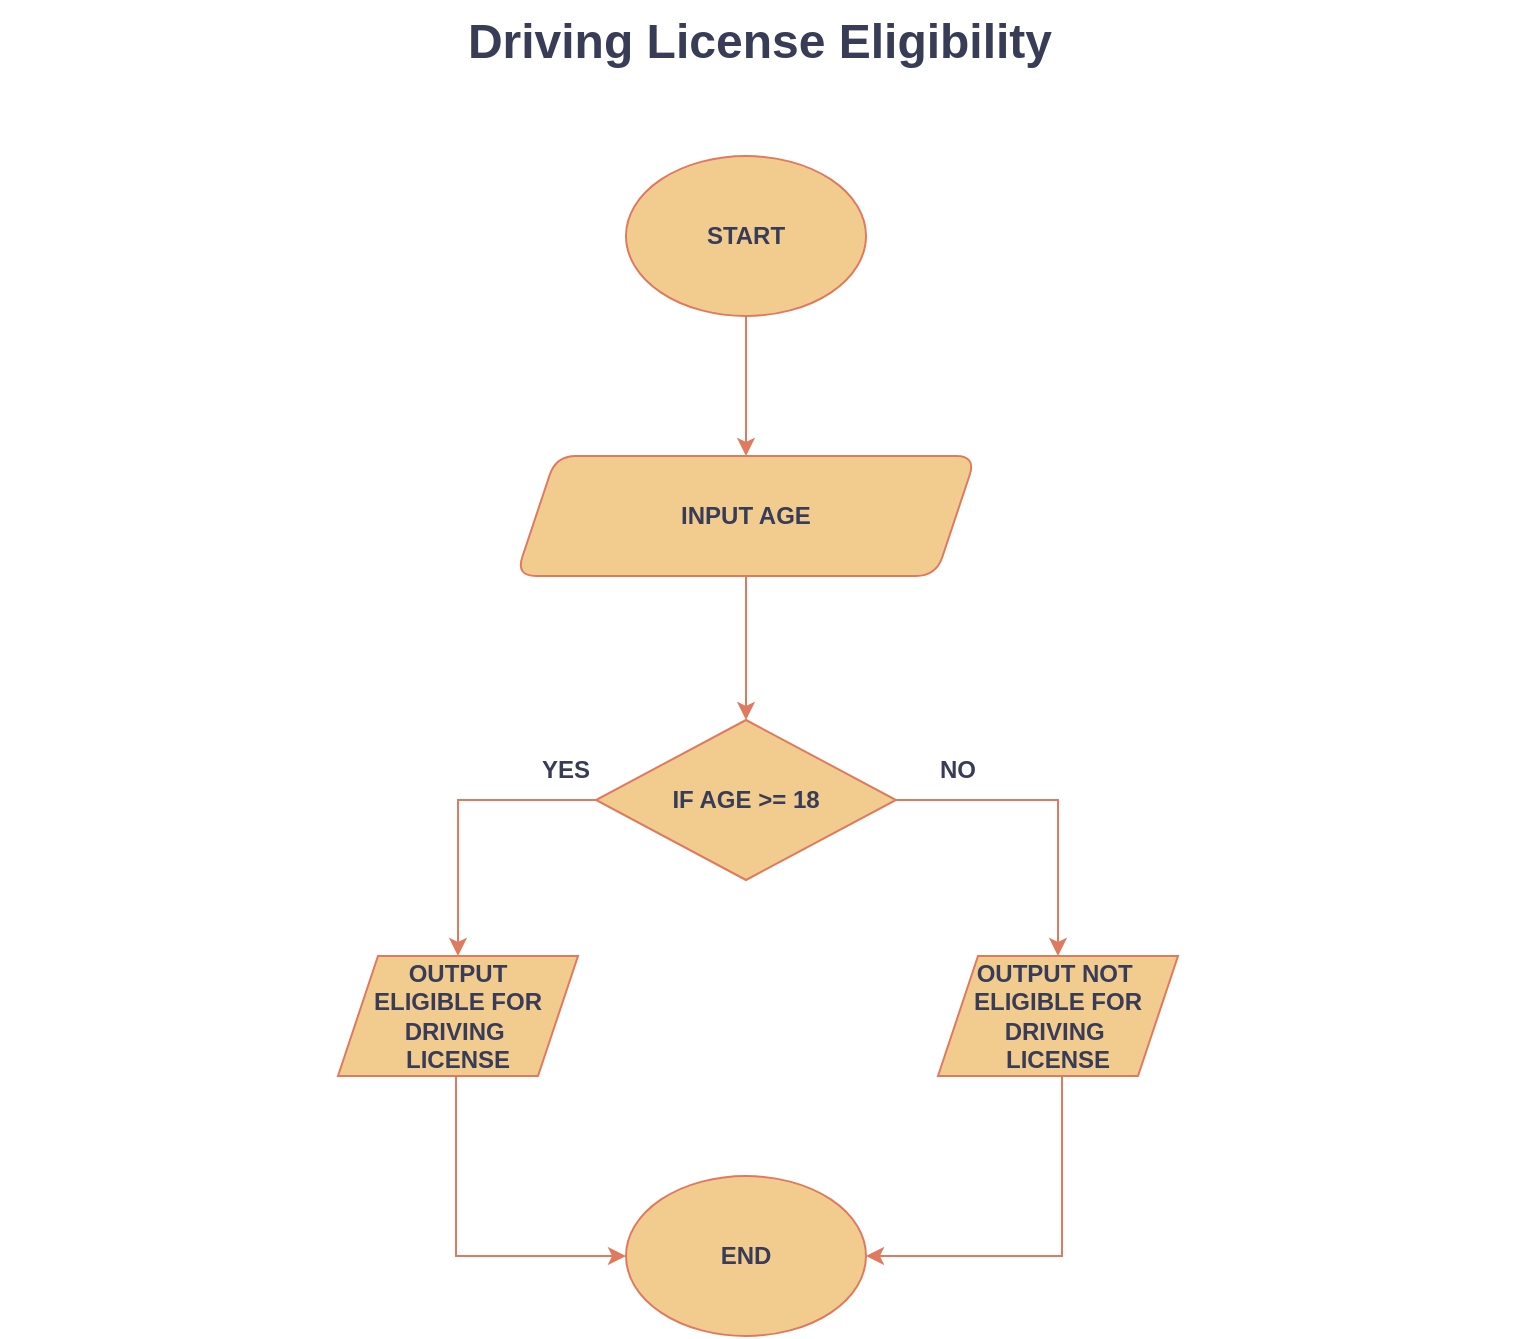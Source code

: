 <mxfile version="24.7.12">
  <diagram name="Page-1" id="BrDScA6GKN9gRCw7IG8r">
    <mxGraphModel dx="1434" dy="788" grid="1" gridSize="10" guides="1" tooltips="1" connect="1" arrows="1" fold="1" page="1" pageScale="1" pageWidth="827" pageHeight="1169" math="0" shadow="0">
      <root>
        <mxCell id="0" />
        <mxCell id="1" parent="0" />
        <mxCell id="JWJmt5BBZpwHFVdxBDDE-1" value="" style="edgeStyle=orthogonalEdgeStyle;rounded=1;orthogonalLoop=1;jettySize=auto;html=1;labelBackgroundColor=none;strokeColor=#E07A5F;fontColor=default;align=center;fontStyle=1" edge="1" parent="1" source="JWJmt5BBZpwHFVdxBDDE-2" target="JWJmt5BBZpwHFVdxBDDE-4">
          <mxGeometry relative="1" as="geometry" />
        </mxCell>
        <mxCell id="JWJmt5BBZpwHFVdxBDDE-2" value="START" style="ellipse;whiteSpace=wrap;html=1;rounded=1;labelBackgroundColor=none;fillColor=#F2CC8F;strokeColor=#E07A5F;fontColor=#393C56;align=center;fontStyle=1" vertex="1" parent="1">
          <mxGeometry x="354" y="118" width="120" height="80" as="geometry" />
        </mxCell>
        <mxCell id="JWJmt5BBZpwHFVdxBDDE-16" value="" style="edgeStyle=orthogonalEdgeStyle;rounded=0;orthogonalLoop=1;jettySize=auto;html=1;labelBackgroundColor=none;strokeColor=#E07A5F;fontColor=default;fontStyle=1" edge="1" parent="1" source="JWJmt5BBZpwHFVdxBDDE-4" target="JWJmt5BBZpwHFVdxBDDE-9">
          <mxGeometry relative="1" as="geometry" />
        </mxCell>
        <mxCell id="JWJmt5BBZpwHFVdxBDDE-4" value="INPUT AGE" style="shape=parallelogram;perimeter=parallelogramPerimeter;whiteSpace=wrap;html=1;fixedSize=1;rounded=1;labelBackgroundColor=none;fillColor=#F2CC8F;strokeColor=#E07A5F;fontColor=#393C56;align=center;fontStyle=1" vertex="1" parent="1">
          <mxGeometry x="299" y="268" width="230" height="60" as="geometry" />
        </mxCell>
        <mxCell id="JWJmt5BBZpwHFVdxBDDE-5" value="END" style="ellipse;whiteSpace=wrap;html=1;rounded=1;labelBackgroundColor=none;fillColor=#F2CC8F;strokeColor=#E07A5F;fontColor=#393C56;align=center;fontStyle=1" vertex="1" parent="1">
          <mxGeometry x="354" y="628" width="120" height="80" as="geometry" />
        </mxCell>
        <mxCell id="JWJmt5BBZpwHFVdxBDDE-6" value="&lt;h1 style=&quot;margin-top: 0px;&quot;&gt;Driving License Eligibility&lt;br&gt;&lt;/h1&gt;" style="text;html=1;whiteSpace=wrap;overflow=hidden;rounded=1;labelBackgroundColor=none;fontColor=#393C56;align=center;" vertex="1" parent="1">
          <mxGeometry x="41" y="40" width="760" height="50" as="geometry" />
        </mxCell>
        <mxCell id="JWJmt5BBZpwHFVdxBDDE-7" value="" style="edgeStyle=orthogonalEdgeStyle;rounded=0;orthogonalLoop=1;jettySize=auto;html=1;strokeColor=#E07A5F;fontColor=default;fillColor=#F2CC8F;align=center;labelBackgroundColor=none;fontStyle=1" edge="1" parent="1" source="JWJmt5BBZpwHFVdxBDDE-9" target="JWJmt5BBZpwHFVdxBDDE-11">
          <mxGeometry relative="1" as="geometry" />
        </mxCell>
        <mxCell id="JWJmt5BBZpwHFVdxBDDE-8" value="" style="edgeStyle=orthogonalEdgeStyle;rounded=0;orthogonalLoop=1;jettySize=auto;html=1;strokeColor=#E07A5F;fontColor=default;fillColor=#F2CC8F;align=center;labelBackgroundColor=none;fontStyle=1" edge="1" parent="1" source="JWJmt5BBZpwHFVdxBDDE-9" target="JWJmt5BBZpwHFVdxBDDE-13">
          <mxGeometry relative="1" as="geometry" />
        </mxCell>
        <mxCell id="JWJmt5BBZpwHFVdxBDDE-9" value="IF AGE &amp;gt;= 18" style="rhombus;whiteSpace=wrap;html=1;fillColor=#F2CC8F;strokeColor=#E07A5F;labelBackgroundColor=none;fontColor=#393C56;align=center;fontStyle=1" vertex="1" parent="1">
          <mxGeometry x="339" y="400" width="150" height="80" as="geometry" />
        </mxCell>
        <mxCell id="JWJmt5BBZpwHFVdxBDDE-10" style="edgeStyle=orthogonalEdgeStyle;rounded=0;orthogonalLoop=1;jettySize=auto;html=1;strokeColor=#E07A5F;fontColor=default;fillColor=#F2CC8F;align=center;labelBackgroundColor=none;fontStyle=1" edge="1" parent="1" target="JWJmt5BBZpwHFVdxBDDE-5">
          <mxGeometry relative="1" as="geometry">
            <mxPoint x="269" y="578" as="sourcePoint" />
            <mxPoint x="363" y="668" as="targetPoint" />
            <Array as="points">
              <mxPoint x="269" y="668" />
            </Array>
          </mxGeometry>
        </mxCell>
        <mxCell id="JWJmt5BBZpwHFVdxBDDE-11" value="&lt;div&gt;OUTPUT&lt;/div&gt;ELIGIBLE FOR&lt;div&gt;DRIVING&amp;nbsp;&lt;/div&gt;&lt;div&gt;LICENSE&lt;/div&gt;" style="shape=parallelogram;perimeter=parallelogramPerimeter;whiteSpace=wrap;html=1;fixedSize=1;fillColor=#F2CC8F;strokeColor=#E07A5F;fontColor=#393C56;labelBackgroundColor=none;align=center;fontStyle=1" vertex="1" parent="1">
          <mxGeometry x="210" y="518" width="120" height="60" as="geometry" />
        </mxCell>
        <mxCell id="JWJmt5BBZpwHFVdxBDDE-12" style="edgeStyle=orthogonalEdgeStyle;rounded=0;orthogonalLoop=1;jettySize=auto;html=1;strokeColor=#E07A5F;fontColor=default;fillColor=#F2CC8F;align=center;labelBackgroundColor=none;fontStyle=1" edge="1" parent="1" target="JWJmt5BBZpwHFVdxBDDE-5">
          <mxGeometry relative="1" as="geometry">
            <mxPoint x="572" y="578" as="sourcePoint" />
            <mxPoint x="486" y="668" as="targetPoint" />
            <Array as="points">
              <mxPoint x="572" y="668" />
            </Array>
          </mxGeometry>
        </mxCell>
        <mxCell id="JWJmt5BBZpwHFVdxBDDE-13" value="OUTPUT&amp;nbsp;&lt;span style=&quot;background-color: initial;&quot;&gt;NOT&amp;nbsp;&lt;/span&gt;&lt;div&gt;&lt;div&gt;ELIGIBLE FOR&lt;div&gt;DRIVING&amp;nbsp;&lt;/div&gt;&lt;div&gt;LICENSE&lt;/div&gt;&lt;/div&gt;&lt;/div&gt;" style="shape=parallelogram;perimeter=parallelogramPerimeter;whiteSpace=wrap;html=1;fixedSize=1;fillColor=#F2CC8F;strokeColor=#E07A5F;fontColor=#393C56;labelBackgroundColor=none;align=center;fontStyle=1" vertex="1" parent="1">
          <mxGeometry x="510" y="518" width="120" height="60" as="geometry" />
        </mxCell>
        <mxCell id="JWJmt5BBZpwHFVdxBDDE-14" value="YES" style="text;html=1;align=center;verticalAlign=middle;whiteSpace=wrap;rounded=0;fontColor=#393C56;labelBackgroundColor=none;fontStyle=1" vertex="1" parent="1">
          <mxGeometry x="294" y="410" width="60" height="30" as="geometry" />
        </mxCell>
        <mxCell id="JWJmt5BBZpwHFVdxBDDE-15" value="NO" style="text;html=1;align=center;verticalAlign=middle;whiteSpace=wrap;rounded=0;fontColor=#393C56;labelBackgroundColor=none;fontStyle=1" vertex="1" parent="1">
          <mxGeometry x="490" y="410" width="60" height="30" as="geometry" />
        </mxCell>
      </root>
    </mxGraphModel>
  </diagram>
</mxfile>
